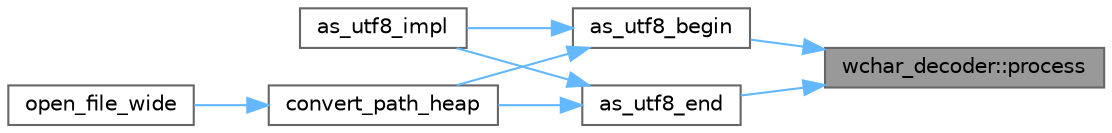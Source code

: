 digraph "wchar_decoder::process"
{
 // INTERACTIVE_SVG=YES
 // LATEX_PDF_SIZE
  bgcolor="transparent";
  edge [fontname=Helvetica,fontsize=10,labelfontname=Helvetica,labelfontsize=10];
  node [fontname=Helvetica,fontsize=10,shape=box,height=0.2,width=0.4];
  rankdir="RL";
  Node1 [id="Node000001",label="wchar_decoder::process",height=0.2,width=0.4,color="gray40", fillcolor="grey60", style="filled", fontcolor="black",tooltip=" "];
  Node1 -> Node2 [id="edge1_Node000001_Node000002",dir="back",color="steelblue1",style="solid",tooltip=" "];
  Node2 [id="Node000002",label="as_utf8_begin",height=0.2,width=0.4,color="grey40", fillcolor="white", style="filled",URL="$db/d20/pugixml_8cpp.html#acf5b48bb1e377e9583eec8ba0e607898",tooltip=" "];
  Node2 -> Node3 [id="edge2_Node000002_Node000003",dir="back",color="steelblue1",style="solid",tooltip=" "];
  Node3 [id="Node000003",label="as_utf8_impl",height=0.2,width=0.4,color="grey40", fillcolor="white", style="filled",URL="$db/d20/pugixml_8cpp.html#a5ff37130284fc41f3cb91b7351392ca0",tooltip=" "];
  Node2 -> Node4 [id="edge3_Node000002_Node000004",dir="back",color="steelblue1",style="solid",tooltip=" "];
  Node4 [id="Node000004",label="convert_path_heap",height=0.2,width=0.4,color="grey40", fillcolor="white", style="filled",URL="$db/d20/pugixml_8cpp.html#aac9447d4d8949b4bdfebba0e39b7243f",tooltip=" "];
  Node4 -> Node5 [id="edge4_Node000004_Node000005",dir="back",color="steelblue1",style="solid",tooltip=" "];
  Node5 [id="Node000005",label="open_file_wide",height=0.2,width=0.4,color="grey40", fillcolor="white", style="filled",URL="$db/d20/pugixml_8cpp.html#a20bab2991b136d1f33388c5fc347b54a",tooltip=" "];
  Node1 -> Node6 [id="edge5_Node000001_Node000006",dir="back",color="steelblue1",style="solid",tooltip=" "];
  Node6 [id="Node000006",label="as_utf8_end",height=0.2,width=0.4,color="grey40", fillcolor="white", style="filled",URL="$db/d20/pugixml_8cpp.html#a1bc09bbcdecde39207659ed351487999",tooltip=" "];
  Node6 -> Node3 [id="edge6_Node000006_Node000003",dir="back",color="steelblue1",style="solid",tooltip=" "];
  Node6 -> Node4 [id="edge7_Node000006_Node000004",dir="back",color="steelblue1",style="solid",tooltip=" "];
}
